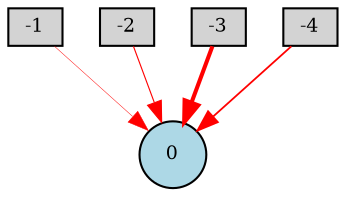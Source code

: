 digraph {
	node [fontsize=9 height=0.2 shape=circle width=0.2]
	-1 [fillcolor=lightgray shape=box style=filled]
	-2 [fillcolor=lightgray shape=box style=filled]
	-3 [fillcolor=lightgray shape=box style=filled]
	-4 [fillcolor=lightgray shape=box style=filled]
	0 [fillcolor=lightblue style=filled]
	-1 -> 0 [color=red penwidth=0.22691701820270804 style=solid]
	-2 -> 0 [color=red penwidth=0.5380935748172229 style=solid]
	-3 -> 0 [color=red penwidth=1.9590447931261643 style=solid]
	-4 -> 0 [color=red penwidth=0.8592319293224265 style=solid]
}
